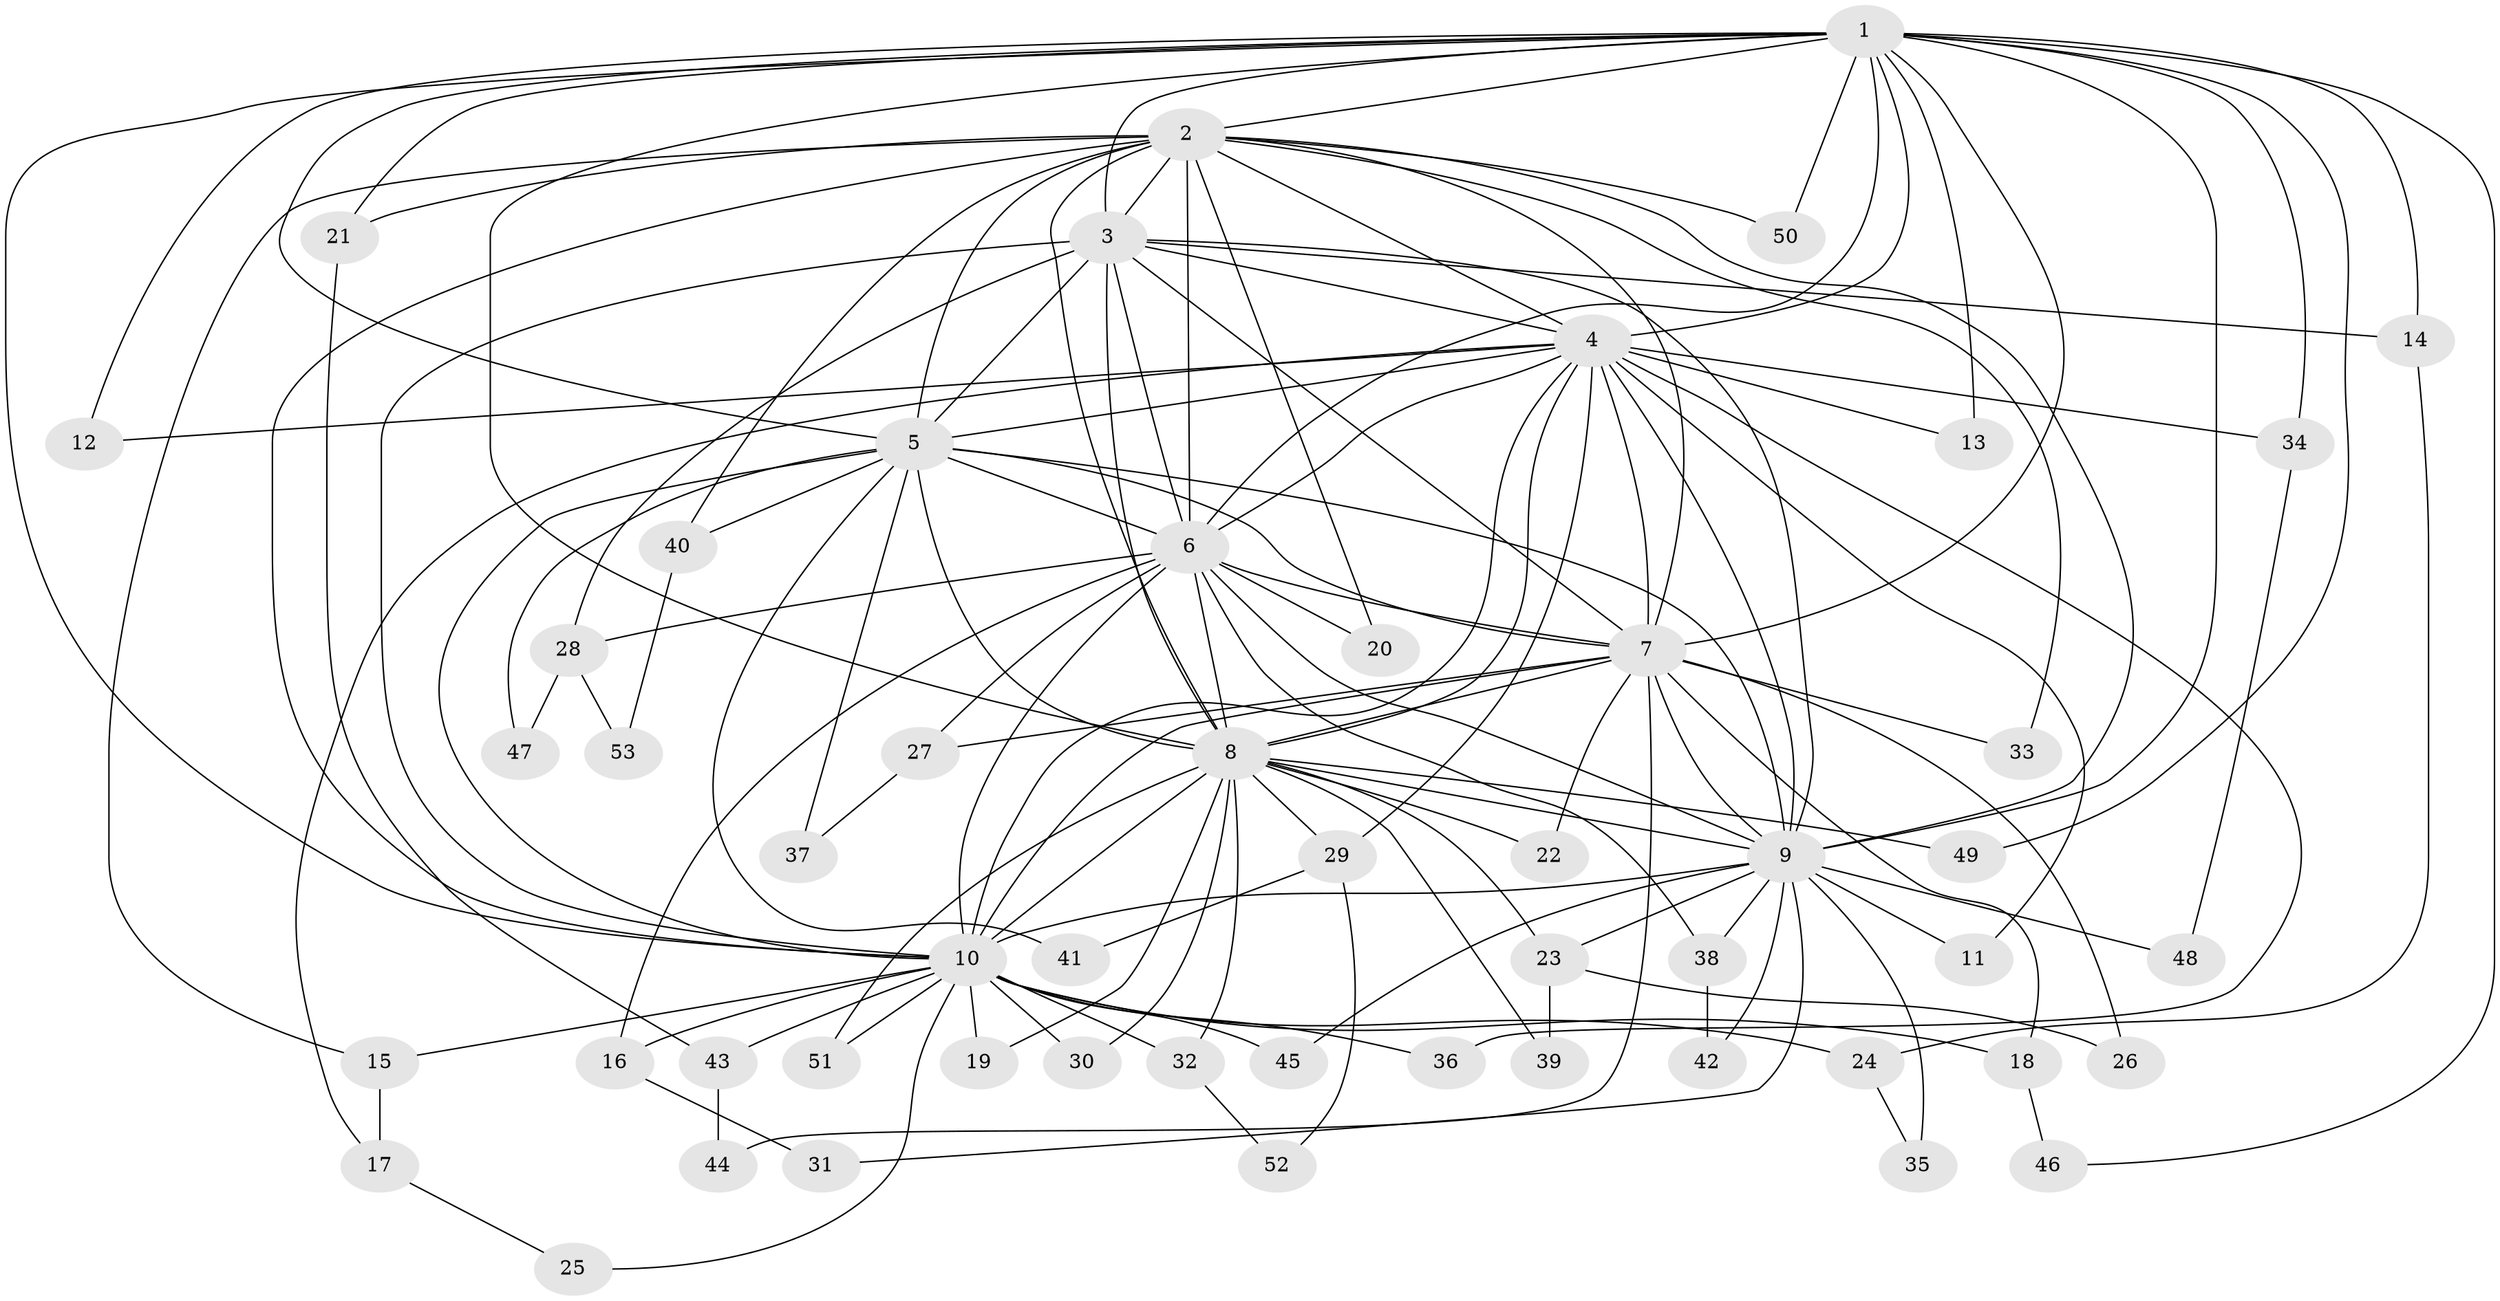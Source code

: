 // coarse degree distribution, {10: 0.047619047619047616, 9: 0.047619047619047616, 13: 0.047619047619047616, 14: 0.047619047619047616, 11: 0.09523809523809523, 6: 0.047619047619047616, 2: 0.2857142857142857, 3: 0.3333333333333333, 1: 0.047619047619047616}
// Generated by graph-tools (version 1.1) at 2025/17/03/04/25 18:17:50]
// undirected, 53 vertices, 131 edges
graph export_dot {
graph [start="1"]
  node [color=gray90,style=filled];
  1;
  2;
  3;
  4;
  5;
  6;
  7;
  8;
  9;
  10;
  11;
  12;
  13;
  14;
  15;
  16;
  17;
  18;
  19;
  20;
  21;
  22;
  23;
  24;
  25;
  26;
  27;
  28;
  29;
  30;
  31;
  32;
  33;
  34;
  35;
  36;
  37;
  38;
  39;
  40;
  41;
  42;
  43;
  44;
  45;
  46;
  47;
  48;
  49;
  50;
  51;
  52;
  53;
  1 -- 2;
  1 -- 3;
  1 -- 4;
  1 -- 5;
  1 -- 6;
  1 -- 7;
  1 -- 8;
  1 -- 9;
  1 -- 10;
  1 -- 12;
  1 -- 13;
  1 -- 14;
  1 -- 21;
  1 -- 34;
  1 -- 46;
  1 -- 49;
  1 -- 50;
  2 -- 3;
  2 -- 4;
  2 -- 5;
  2 -- 6;
  2 -- 7;
  2 -- 8;
  2 -- 9;
  2 -- 10;
  2 -- 15;
  2 -- 20;
  2 -- 21;
  2 -- 33;
  2 -- 40;
  2 -- 50;
  3 -- 4;
  3 -- 5;
  3 -- 6;
  3 -- 7;
  3 -- 8;
  3 -- 9;
  3 -- 10;
  3 -- 14;
  3 -- 28;
  4 -- 5;
  4 -- 6;
  4 -- 7;
  4 -- 8;
  4 -- 9;
  4 -- 10;
  4 -- 11;
  4 -- 12;
  4 -- 13;
  4 -- 17;
  4 -- 29;
  4 -- 34;
  4 -- 36;
  5 -- 6;
  5 -- 7;
  5 -- 8;
  5 -- 9;
  5 -- 10;
  5 -- 37;
  5 -- 40;
  5 -- 41;
  5 -- 47;
  6 -- 7;
  6 -- 8;
  6 -- 9;
  6 -- 10;
  6 -- 16;
  6 -- 20;
  6 -- 27;
  6 -- 28;
  6 -- 38;
  7 -- 8;
  7 -- 9;
  7 -- 10;
  7 -- 18;
  7 -- 22;
  7 -- 26;
  7 -- 27;
  7 -- 33;
  7 -- 44;
  8 -- 9;
  8 -- 10;
  8 -- 19;
  8 -- 22;
  8 -- 23;
  8 -- 29;
  8 -- 30;
  8 -- 32;
  8 -- 39;
  8 -- 49;
  8 -- 51;
  9 -- 10;
  9 -- 11;
  9 -- 23;
  9 -- 31;
  9 -- 35;
  9 -- 38;
  9 -- 42;
  9 -- 45;
  9 -- 48;
  10 -- 15;
  10 -- 16;
  10 -- 18;
  10 -- 19;
  10 -- 24;
  10 -- 25;
  10 -- 30;
  10 -- 32;
  10 -- 36;
  10 -- 43;
  10 -- 45;
  10 -- 51;
  14 -- 24;
  15 -- 17;
  16 -- 31;
  17 -- 25;
  18 -- 46;
  21 -- 43;
  23 -- 26;
  23 -- 39;
  24 -- 35;
  27 -- 37;
  28 -- 47;
  28 -- 53;
  29 -- 41;
  29 -- 52;
  32 -- 52;
  34 -- 48;
  38 -- 42;
  40 -- 53;
  43 -- 44;
}
